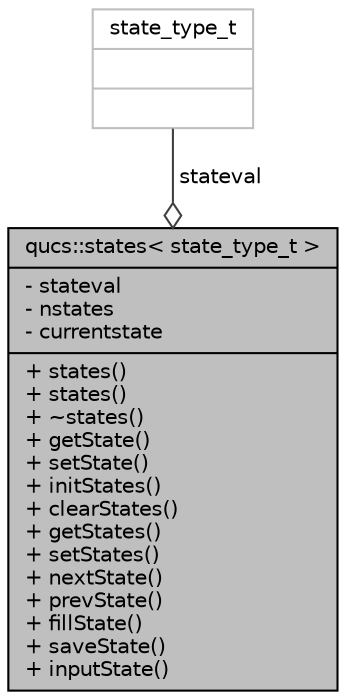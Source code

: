 digraph G
{
  edge [fontname="Helvetica",fontsize="10",labelfontname="Helvetica",labelfontsize="10"];
  node [fontname="Helvetica",fontsize="10",shape=record];
  Node1 [label="{qucs::states\< state_type_t \>\n|- stateval\l- nstates\l- currentstate\l|+ states()\l+ states()\l+ ~states()\l+ getState()\l+ setState()\l+ initStates()\l+ clearStates()\l+ getStates()\l+ setStates()\l+ nextState()\l+ prevState()\l+ fillState()\l+ saveState()\l+ inputState()\l}",height=0.2,width=0.4,color="black", fillcolor="grey75", style="filled" fontcolor="black"];
  Node2 -> Node1 [color="grey25",fontsize="10",style="solid",label=" stateval" ,arrowhead="odiamond",fontname="Helvetica"];
  Node2 [label="{state_type_t\n||}",height=0.2,width=0.4,color="grey75", fillcolor="white", style="filled"];
}
